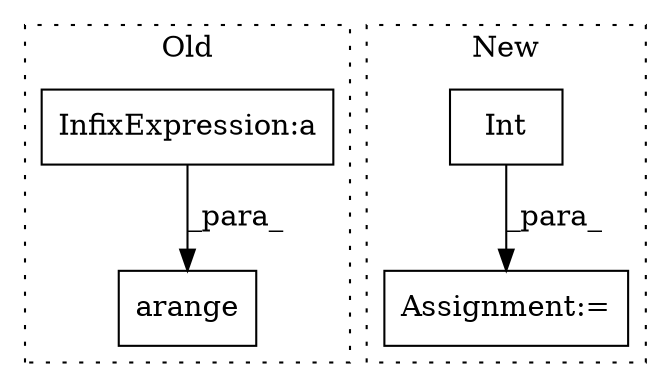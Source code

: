digraph G {
subgraph cluster0 {
1 [label="arange" a="32" s="14920,14964" l="7,1" shape="box"];
4 [label="InfixExpression:a" a="27" s="14937" l="3" shape="box"];
label = "Old";
style="dotted";
}
subgraph cluster1 {
2 [label="Int" a="32" s="14847,14887" l="4,1" shape="box"];
3 [label="Assignment:=" a="7" s="14846" l="1" shape="box"];
label = "New";
style="dotted";
}
2 -> 3 [label="_para_"];
4 -> 1 [label="_para_"];
}